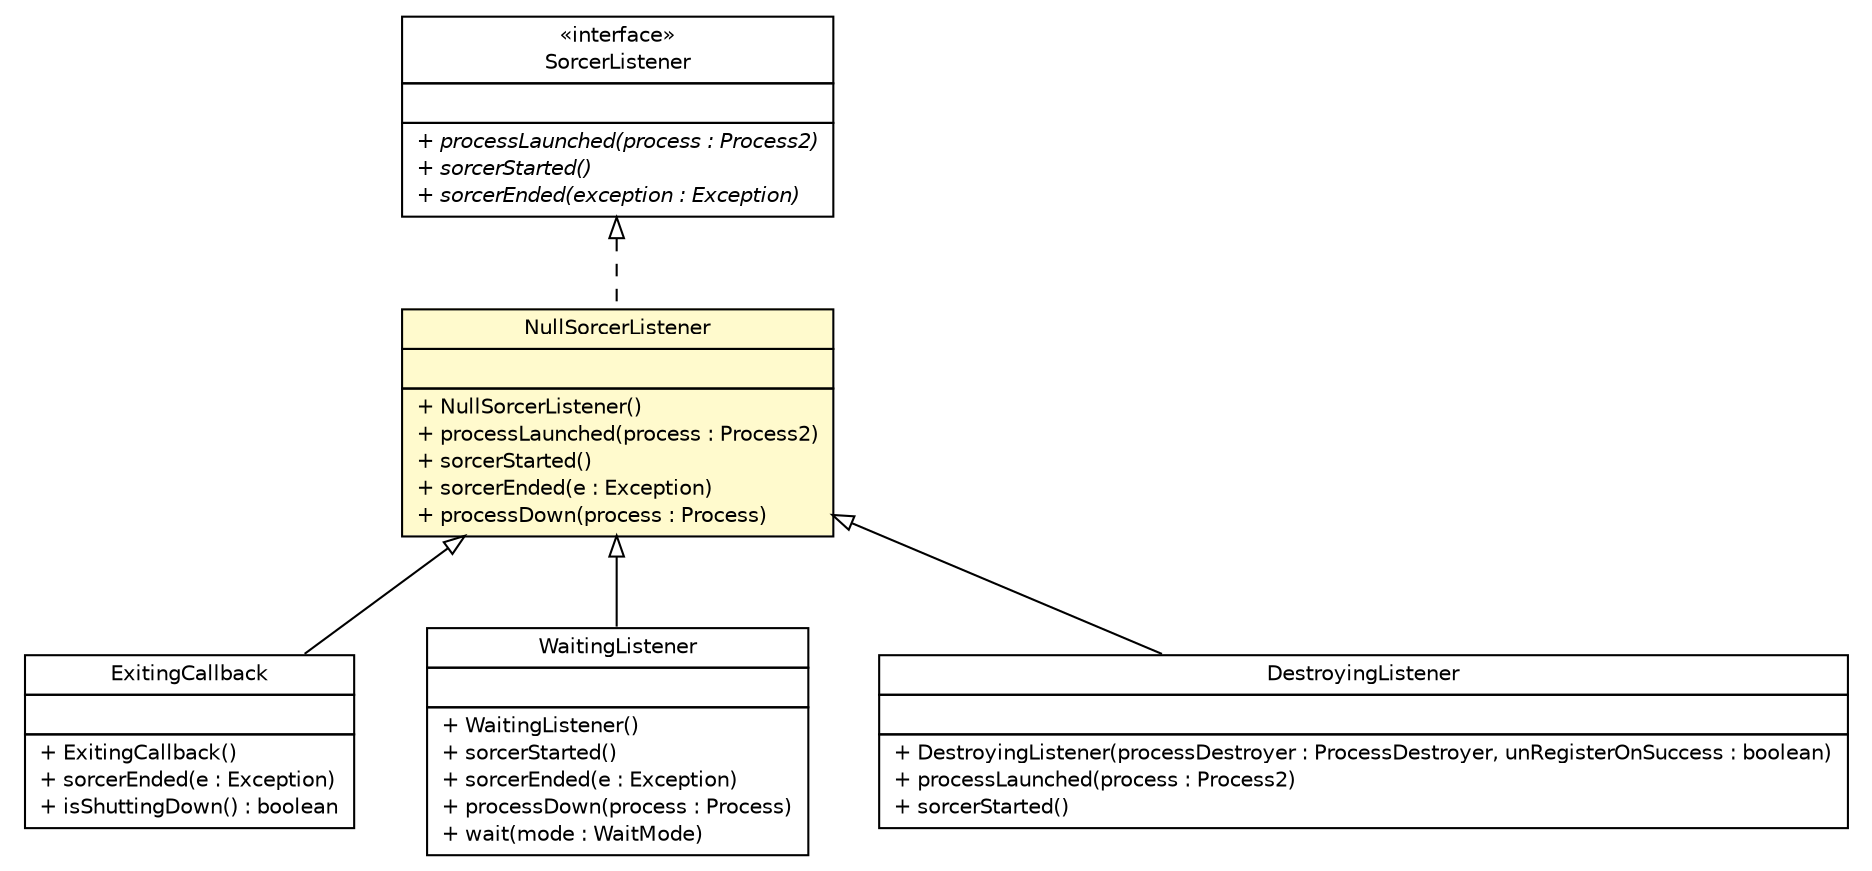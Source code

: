 #!/usr/local/bin/dot
#
# Class diagram 
# Generated by UMLGraph version R5_6 (http://www.umlgraph.org/)
#

digraph G {
	edge [fontname="Helvetica",fontsize=10,labelfontname="Helvetica",labelfontsize=10];
	node [fontname="Helvetica",fontsize=10,shape=plaintext];
	nodesep=0.25;
	ranksep=0.5;
	// sorcer.launcher.process.ExitingCallback
	c386677 [label=<<table title="sorcer.launcher.process.ExitingCallback" border="0" cellborder="1" cellspacing="0" cellpadding="2" port="p" href="./process/ExitingCallback.html">
		<tr><td><table border="0" cellspacing="0" cellpadding="1">
<tr><td align="center" balign="center"> ExitingCallback </td></tr>
		</table></td></tr>
		<tr><td><table border="0" cellspacing="0" cellpadding="1">
<tr><td align="left" balign="left">  </td></tr>
		</table></td></tr>
		<tr><td><table border="0" cellspacing="0" cellpadding="1">
<tr><td align="left" balign="left"> + ExitingCallback() </td></tr>
<tr><td align="left" balign="left"> + sorcerEnded(e : Exception) </td></tr>
<tr><td align="left" balign="left"> + isShuttingDown() : boolean </td></tr>
		</table></td></tr>
		</table>>, URL="./process/ExitingCallback.html", fontname="Helvetica", fontcolor="black", fontsize=10.0];
	// sorcer.launcher.NullSorcerListener
	c387096 [label=<<table title="sorcer.launcher.NullSorcerListener" border="0" cellborder="1" cellspacing="0" cellpadding="2" port="p" bgcolor="lemonChiffon" href="./NullSorcerListener.html">
		<tr><td><table border="0" cellspacing="0" cellpadding="1">
<tr><td align="center" balign="center"> NullSorcerListener </td></tr>
		</table></td></tr>
		<tr><td><table border="0" cellspacing="0" cellpadding="1">
<tr><td align="left" balign="left">  </td></tr>
		</table></td></tr>
		<tr><td><table border="0" cellspacing="0" cellpadding="1">
<tr><td align="left" balign="left"> + NullSorcerListener() </td></tr>
<tr><td align="left" balign="left"> + processLaunched(process : Process2) </td></tr>
<tr><td align="left" balign="left"> + sorcerStarted() </td></tr>
<tr><td align="left" balign="left"> + sorcerEnded(e : Exception) </td></tr>
<tr><td align="left" balign="left"> + processDown(process : Process) </td></tr>
		</table></td></tr>
		</table>>, URL="./NullSorcerListener.html", fontname="Helvetica", fontcolor="black", fontsize=10.0];
	// sorcer.launcher.WaitingListener
	c387098 [label=<<table title="sorcer.launcher.WaitingListener" border="0" cellborder="1" cellspacing="0" cellpadding="2" port="p" href="./WaitingListener.html">
		<tr><td><table border="0" cellspacing="0" cellpadding="1">
<tr><td align="center" balign="center"> WaitingListener </td></tr>
		</table></td></tr>
		<tr><td><table border="0" cellspacing="0" cellpadding="1">
<tr><td align="left" balign="left">  </td></tr>
		</table></td></tr>
		<tr><td><table border="0" cellspacing="0" cellpadding="1">
<tr><td align="left" balign="left"> + WaitingListener() </td></tr>
<tr><td align="left" balign="left"> + sorcerStarted() </td></tr>
<tr><td align="left" balign="left"> + sorcerEnded(e : Exception) </td></tr>
<tr><td align="left" balign="left"> + processDown(process : Process) </td></tr>
<tr><td align="left" balign="left"> + wait(mode : WaitMode) </td></tr>
		</table></td></tr>
		</table>>, URL="./WaitingListener.html", fontname="Helvetica", fontcolor="black", fontsize=10.0];
	// sorcer.launcher.SorcerListener
	c387100 [label=<<table title="sorcer.launcher.SorcerListener" border="0" cellborder="1" cellspacing="0" cellpadding="2" port="p" href="./SorcerListener.html">
		<tr><td><table border="0" cellspacing="0" cellpadding="1">
<tr><td align="center" balign="center"> &#171;interface&#187; </td></tr>
<tr><td align="center" balign="center"> SorcerListener </td></tr>
		</table></td></tr>
		<tr><td><table border="0" cellspacing="0" cellpadding="1">
<tr><td align="left" balign="left">  </td></tr>
		</table></td></tr>
		<tr><td><table border="0" cellspacing="0" cellpadding="1">
<tr><td align="left" balign="left"><font face="Helvetica-Oblique" point-size="10.0"> + processLaunched(process : Process2) </font></td></tr>
<tr><td align="left" balign="left"><font face="Helvetica-Oblique" point-size="10.0"> + sorcerStarted() </font></td></tr>
<tr><td align="left" balign="left"><font face="Helvetica-Oblique" point-size="10.0"> + sorcerEnded(exception : Exception) </font></td></tr>
		</table></td></tr>
		</table>>, URL="./SorcerListener.html", fontname="Helvetica", fontcolor="black", fontsize=10.0];
	// sorcer.launcher.impl.process.DestroyingListener
	c387105 [label=<<table title="sorcer.launcher.impl.process.DestroyingListener" border="0" cellborder="1" cellspacing="0" cellpadding="2" port="p" href="./impl/process/DestroyingListener.html">
		<tr><td><table border="0" cellspacing="0" cellpadding="1">
<tr><td align="center" balign="center"> DestroyingListener </td></tr>
		</table></td></tr>
		<tr><td><table border="0" cellspacing="0" cellpadding="1">
<tr><td align="left" balign="left">  </td></tr>
		</table></td></tr>
		<tr><td><table border="0" cellspacing="0" cellpadding="1">
<tr><td align="left" balign="left"> + DestroyingListener(processDestroyer : ProcessDestroyer, unRegisterOnSuccess : boolean) </td></tr>
<tr><td align="left" balign="left"> + processLaunched(process : Process2) </td></tr>
<tr><td align="left" balign="left"> + sorcerStarted() </td></tr>
		</table></td></tr>
		</table>>, URL="./impl/process/DestroyingListener.html", fontname="Helvetica", fontcolor="black", fontsize=10.0];
	//sorcer.launcher.process.ExitingCallback extends sorcer.launcher.NullSorcerListener
	c387096:p -> c386677:p [dir=back,arrowtail=empty];
	//sorcer.launcher.NullSorcerListener implements sorcer.launcher.SorcerListener
	c387100:p -> c387096:p [dir=back,arrowtail=empty,style=dashed];
	//sorcer.launcher.WaitingListener extends sorcer.launcher.NullSorcerListener
	c387096:p -> c387098:p [dir=back,arrowtail=empty];
	//sorcer.launcher.impl.process.DestroyingListener extends sorcer.launcher.NullSorcerListener
	c387096:p -> c387105:p [dir=back,arrowtail=empty];
}

